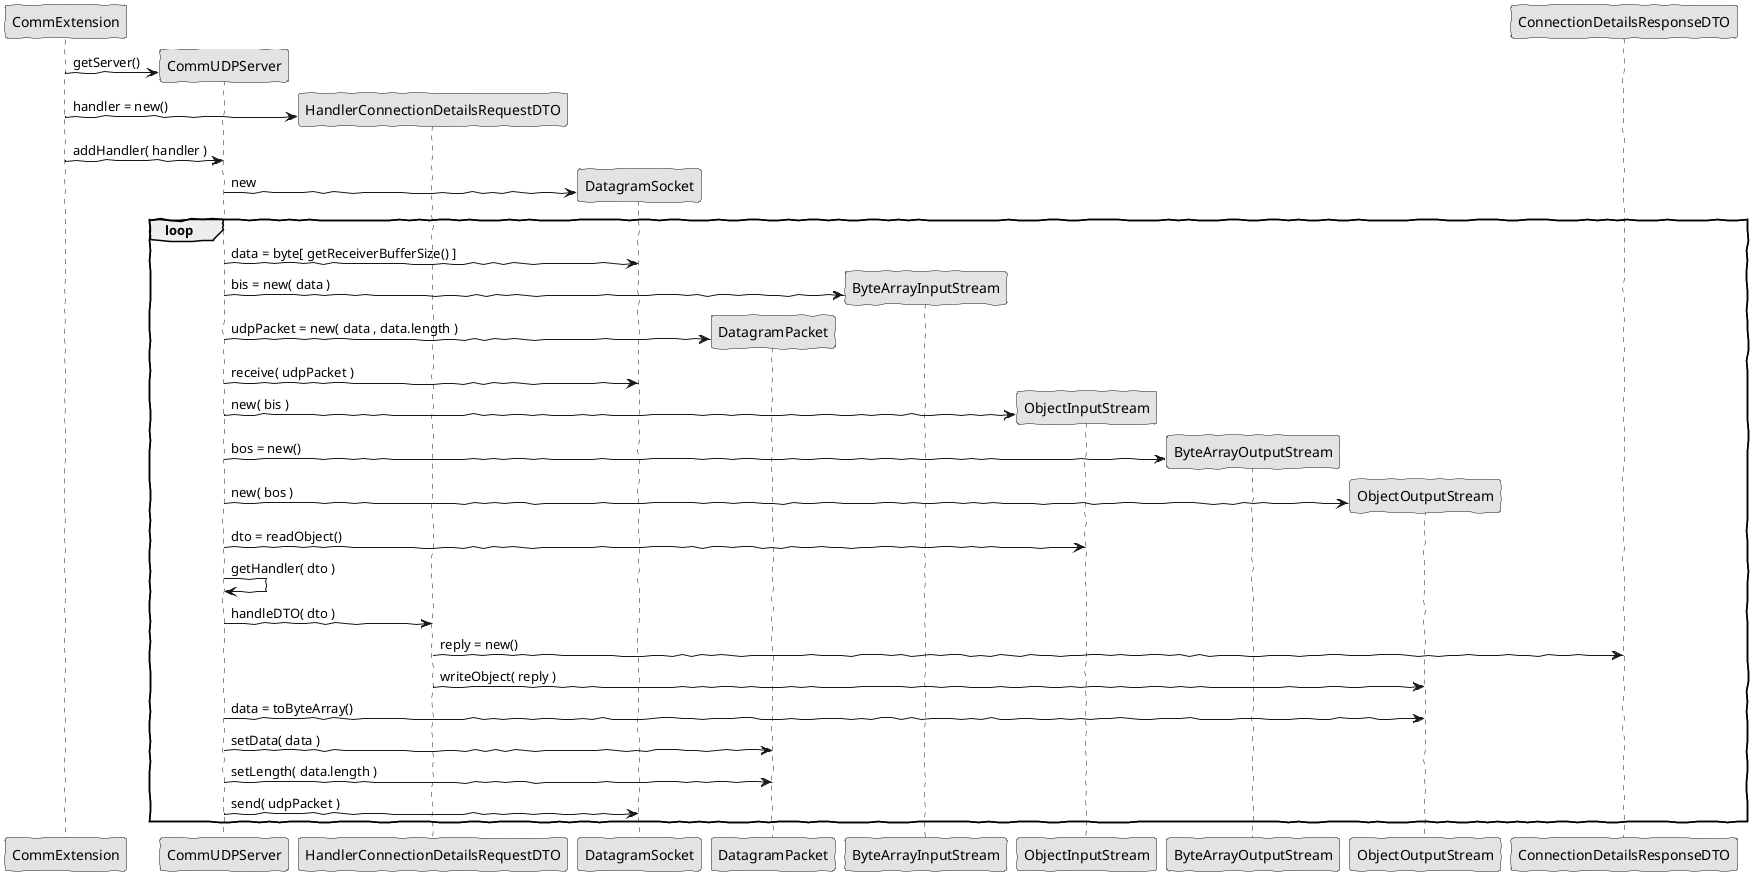 @startuml

skinparam handwritten true
skinparam monochrome true
skinparam packageStyle rect
skinparam defaultFontName FG Virgil
skinparam shadowing false

participant "CommExtension"
participant "CommUDPServer"
participant "HandlerConnectionDetailsRequestDTO"
participant "DatagramSocket"
participant "DatagramPacket"
participant "ByteArrayInputStream"
participant "ObjectInputStream"
participant "ByteArrayOutputStream"
participant "ObjectOutputStream"
participant "ConnectionDetailsResponseDTO"

create CommUDPServer
CommExtension -> CommUDPServer : getServer()
create HandlerConnectionDetailsRequestDTO
CommExtension -> HandlerConnectionDetailsRequestDTO : handler = new()
CommExtension -> CommUDPServer : addHandler( handler )
create DatagramSocket
CommUDPServer -> DatagramSocket : new
loop
CommUDPServer -> DatagramSocket : data = byte[ getReceiverBufferSize() ]
create ByteArrayInputStream
CommUDPServer -> ByteArrayInputStream : bis = new( data )
create DatagramPacket
CommUDPServer -> DatagramPacket : udpPacket = new( data , data.length )
CommUDPServer -> DatagramSocket : receive( udpPacket )
create ObjectInputStream
CommUDPServer -> ObjectInputStream : new( bis )
create ByteArrayOutputStream
CommUDPServer -> ByteArrayOutputStream : bos = new()
create ObjectOutputStream
CommUDPServer -> ObjectOutputStream : new( bos )
CommUDPServer -> ObjectInputStream : dto = readObject()
CommUDPServer -> CommUDPServer : getHandler( dto )
CommUDPServer -> HandlerConnectionDetailsRequestDTO : handleDTO( dto )
HandlerConnectionDetailsRequestDTO -> ConnectionDetailsResponseDTO : reply = new()
HandlerConnectionDetailsRequestDTO -> ObjectOutputStream : writeObject( reply )
CommUDPServer -> ObjectOutputStream : data = toByteArray()
CommUDPServer -> DatagramPacket : setData( data )
CommUDPServer -> DatagramPacket : setLength( data.length )
CommUDPServer -> DatagramSocket : send( udpPacket )
end loop

@enduml
